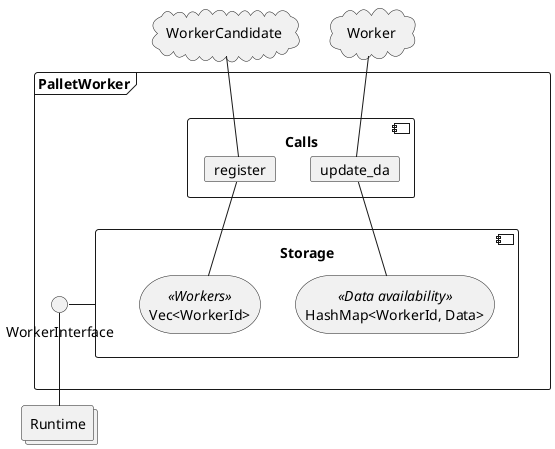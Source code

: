 @startuml pallet-worker

collections Runtime

cloud WorkerCandidate
cloud Worker

frame PalletWorker {
  component Calls {
    card register
    card update_da
  }

  component Storage {
    storage VecWorkersId as "Vec<WorkerId>" << Workers >>
    storage MapWorkersDA as "HashMap<WorkerId, Data>" << Data availability >>
  }

  interface WorkerInterface
}

WorkerInterface -left- Storage

register -- VecWorkersId
update_da -- MapWorkersDA

WorkerCandidate -- register
Worker -- update_da

Runtime -up- WorkerInterface

@enduml

